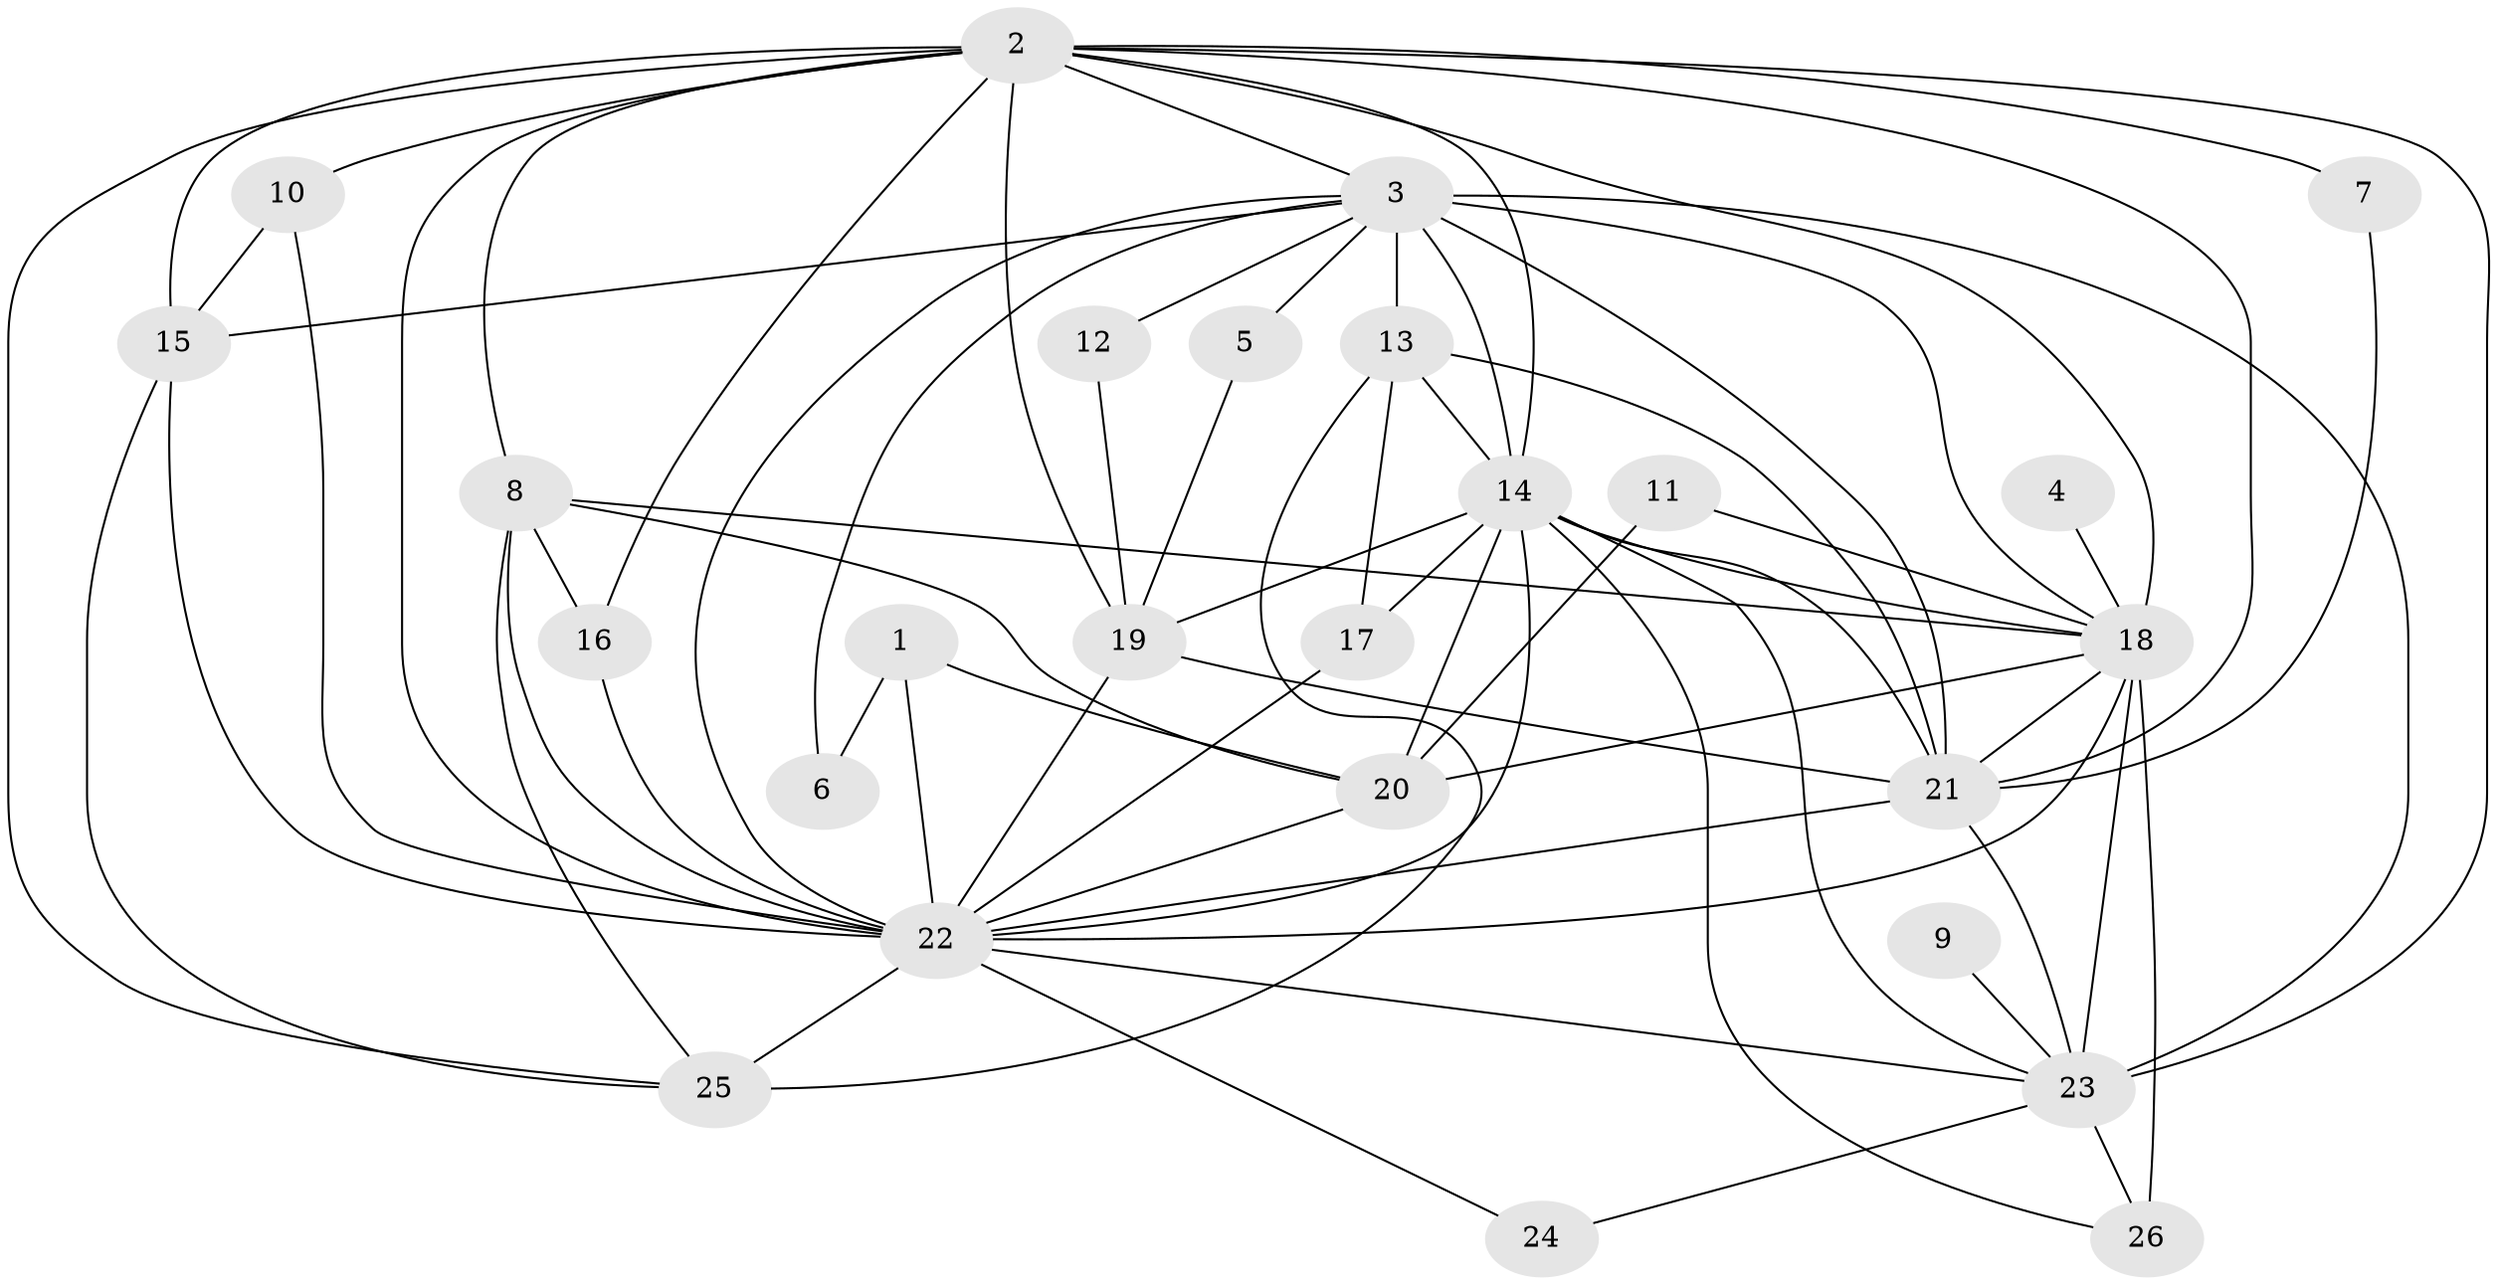 // original degree distribution, {22: 0.015625, 15: 0.0625, 12: 0.015625, 18: 0.015625, 14: 0.03125, 24: 0.015625, 4: 0.0625, 2: 0.5625, 3: 0.140625, 6: 0.03125, 5: 0.046875}
// Generated by graph-tools (version 1.1) at 2025/36/03/04/25 23:36:31]
// undirected, 26 vertices, 71 edges
graph export_dot {
  node [color=gray90,style=filled];
  1;
  2;
  3;
  4;
  5;
  6;
  7;
  8;
  9;
  10;
  11;
  12;
  13;
  14;
  15;
  16;
  17;
  18;
  19;
  20;
  21;
  22;
  23;
  24;
  25;
  26;
  1 -- 6 [weight=1.0];
  1 -- 20 [weight=1.0];
  1 -- 22 [weight=2.0];
  2 -- 3 [weight=2.0];
  2 -- 7 [weight=1.0];
  2 -- 8 [weight=1.0];
  2 -- 10 [weight=2.0];
  2 -- 14 [weight=2.0];
  2 -- 15 [weight=1.0];
  2 -- 16 [weight=1.0];
  2 -- 18 [weight=3.0];
  2 -- 19 [weight=1.0];
  2 -- 21 [weight=2.0];
  2 -- 22 [weight=4.0];
  2 -- 23 [weight=1.0];
  2 -- 25 [weight=1.0];
  3 -- 5 [weight=1.0];
  3 -- 6 [weight=2.0];
  3 -- 12 [weight=1.0];
  3 -- 13 [weight=1.0];
  3 -- 14 [weight=3.0];
  3 -- 15 [weight=1.0];
  3 -- 18 [weight=4.0];
  3 -- 21 [weight=2.0];
  3 -- 22 [weight=5.0];
  3 -- 23 [weight=3.0];
  4 -- 18 [weight=3.0];
  5 -- 19 [weight=1.0];
  7 -- 21 [weight=1.0];
  8 -- 16 [weight=1.0];
  8 -- 18 [weight=1.0];
  8 -- 20 [weight=1.0];
  8 -- 22 [weight=1.0];
  8 -- 25 [weight=1.0];
  9 -- 23 [weight=1.0];
  10 -- 15 [weight=1.0];
  10 -- 22 [weight=1.0];
  11 -- 18 [weight=1.0];
  11 -- 20 [weight=1.0];
  12 -- 19 [weight=1.0];
  13 -- 14 [weight=1.0];
  13 -- 17 [weight=1.0];
  13 -- 21 [weight=1.0];
  13 -- 25 [weight=1.0];
  14 -- 17 [weight=1.0];
  14 -- 18 [weight=3.0];
  14 -- 19 [weight=1.0];
  14 -- 20 [weight=1.0];
  14 -- 21 [weight=1.0];
  14 -- 22 [weight=2.0];
  14 -- 23 [weight=2.0];
  14 -- 26 [weight=1.0];
  15 -- 22 [weight=1.0];
  15 -- 25 [weight=1.0];
  16 -- 22 [weight=1.0];
  17 -- 22 [weight=1.0];
  18 -- 20 [weight=1.0];
  18 -- 21 [weight=2.0];
  18 -- 22 [weight=4.0];
  18 -- 23 [weight=2.0];
  18 -- 26 [weight=2.0];
  19 -- 21 [weight=1.0];
  19 -- 22 [weight=1.0];
  20 -- 22 [weight=1.0];
  21 -- 22 [weight=3.0];
  21 -- 23 [weight=1.0];
  22 -- 23 [weight=2.0];
  22 -- 24 [weight=1.0];
  22 -- 25 [weight=2.0];
  23 -- 24 [weight=1.0];
  23 -- 26 [weight=1.0];
}
